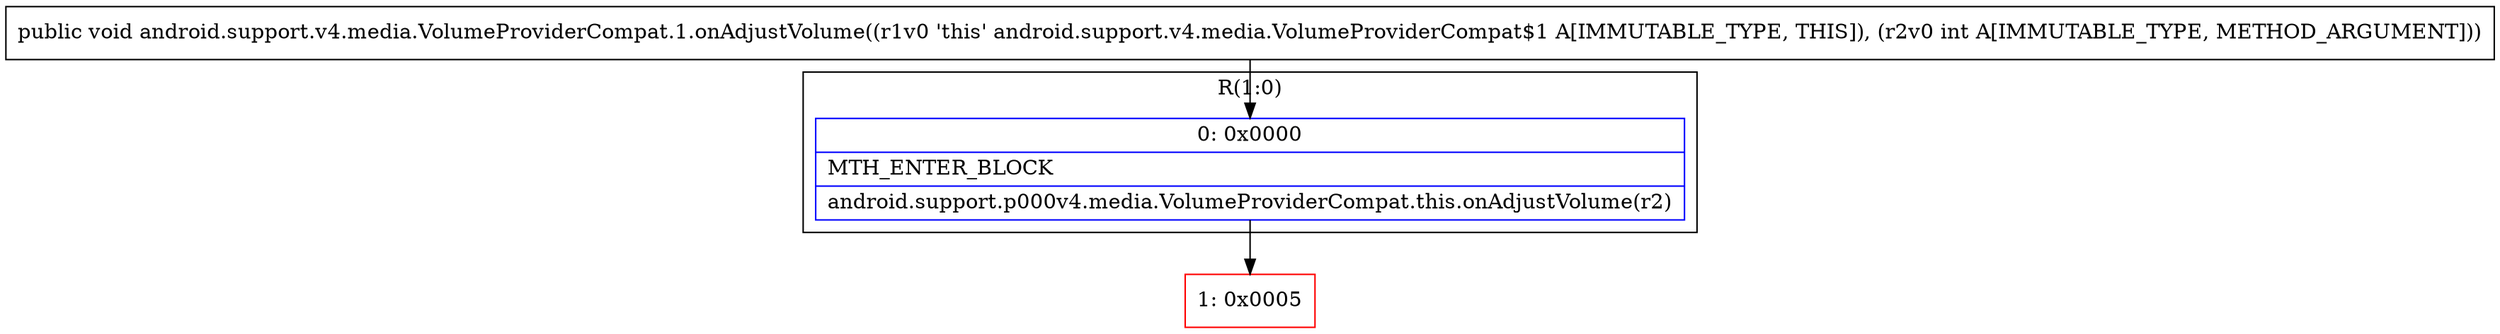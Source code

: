 digraph "CFG forandroid.support.v4.media.VolumeProviderCompat.1.onAdjustVolume(I)V" {
subgraph cluster_Region_1522679788 {
label = "R(1:0)";
node [shape=record,color=blue];
Node_0 [shape=record,label="{0\:\ 0x0000|MTH_ENTER_BLOCK\l|android.support.p000v4.media.VolumeProviderCompat.this.onAdjustVolume(r2)\l}"];
}
Node_1 [shape=record,color=red,label="{1\:\ 0x0005}"];
MethodNode[shape=record,label="{public void android.support.v4.media.VolumeProviderCompat.1.onAdjustVolume((r1v0 'this' android.support.v4.media.VolumeProviderCompat$1 A[IMMUTABLE_TYPE, THIS]), (r2v0 int A[IMMUTABLE_TYPE, METHOD_ARGUMENT])) }"];
MethodNode -> Node_0;
Node_0 -> Node_1;
}

